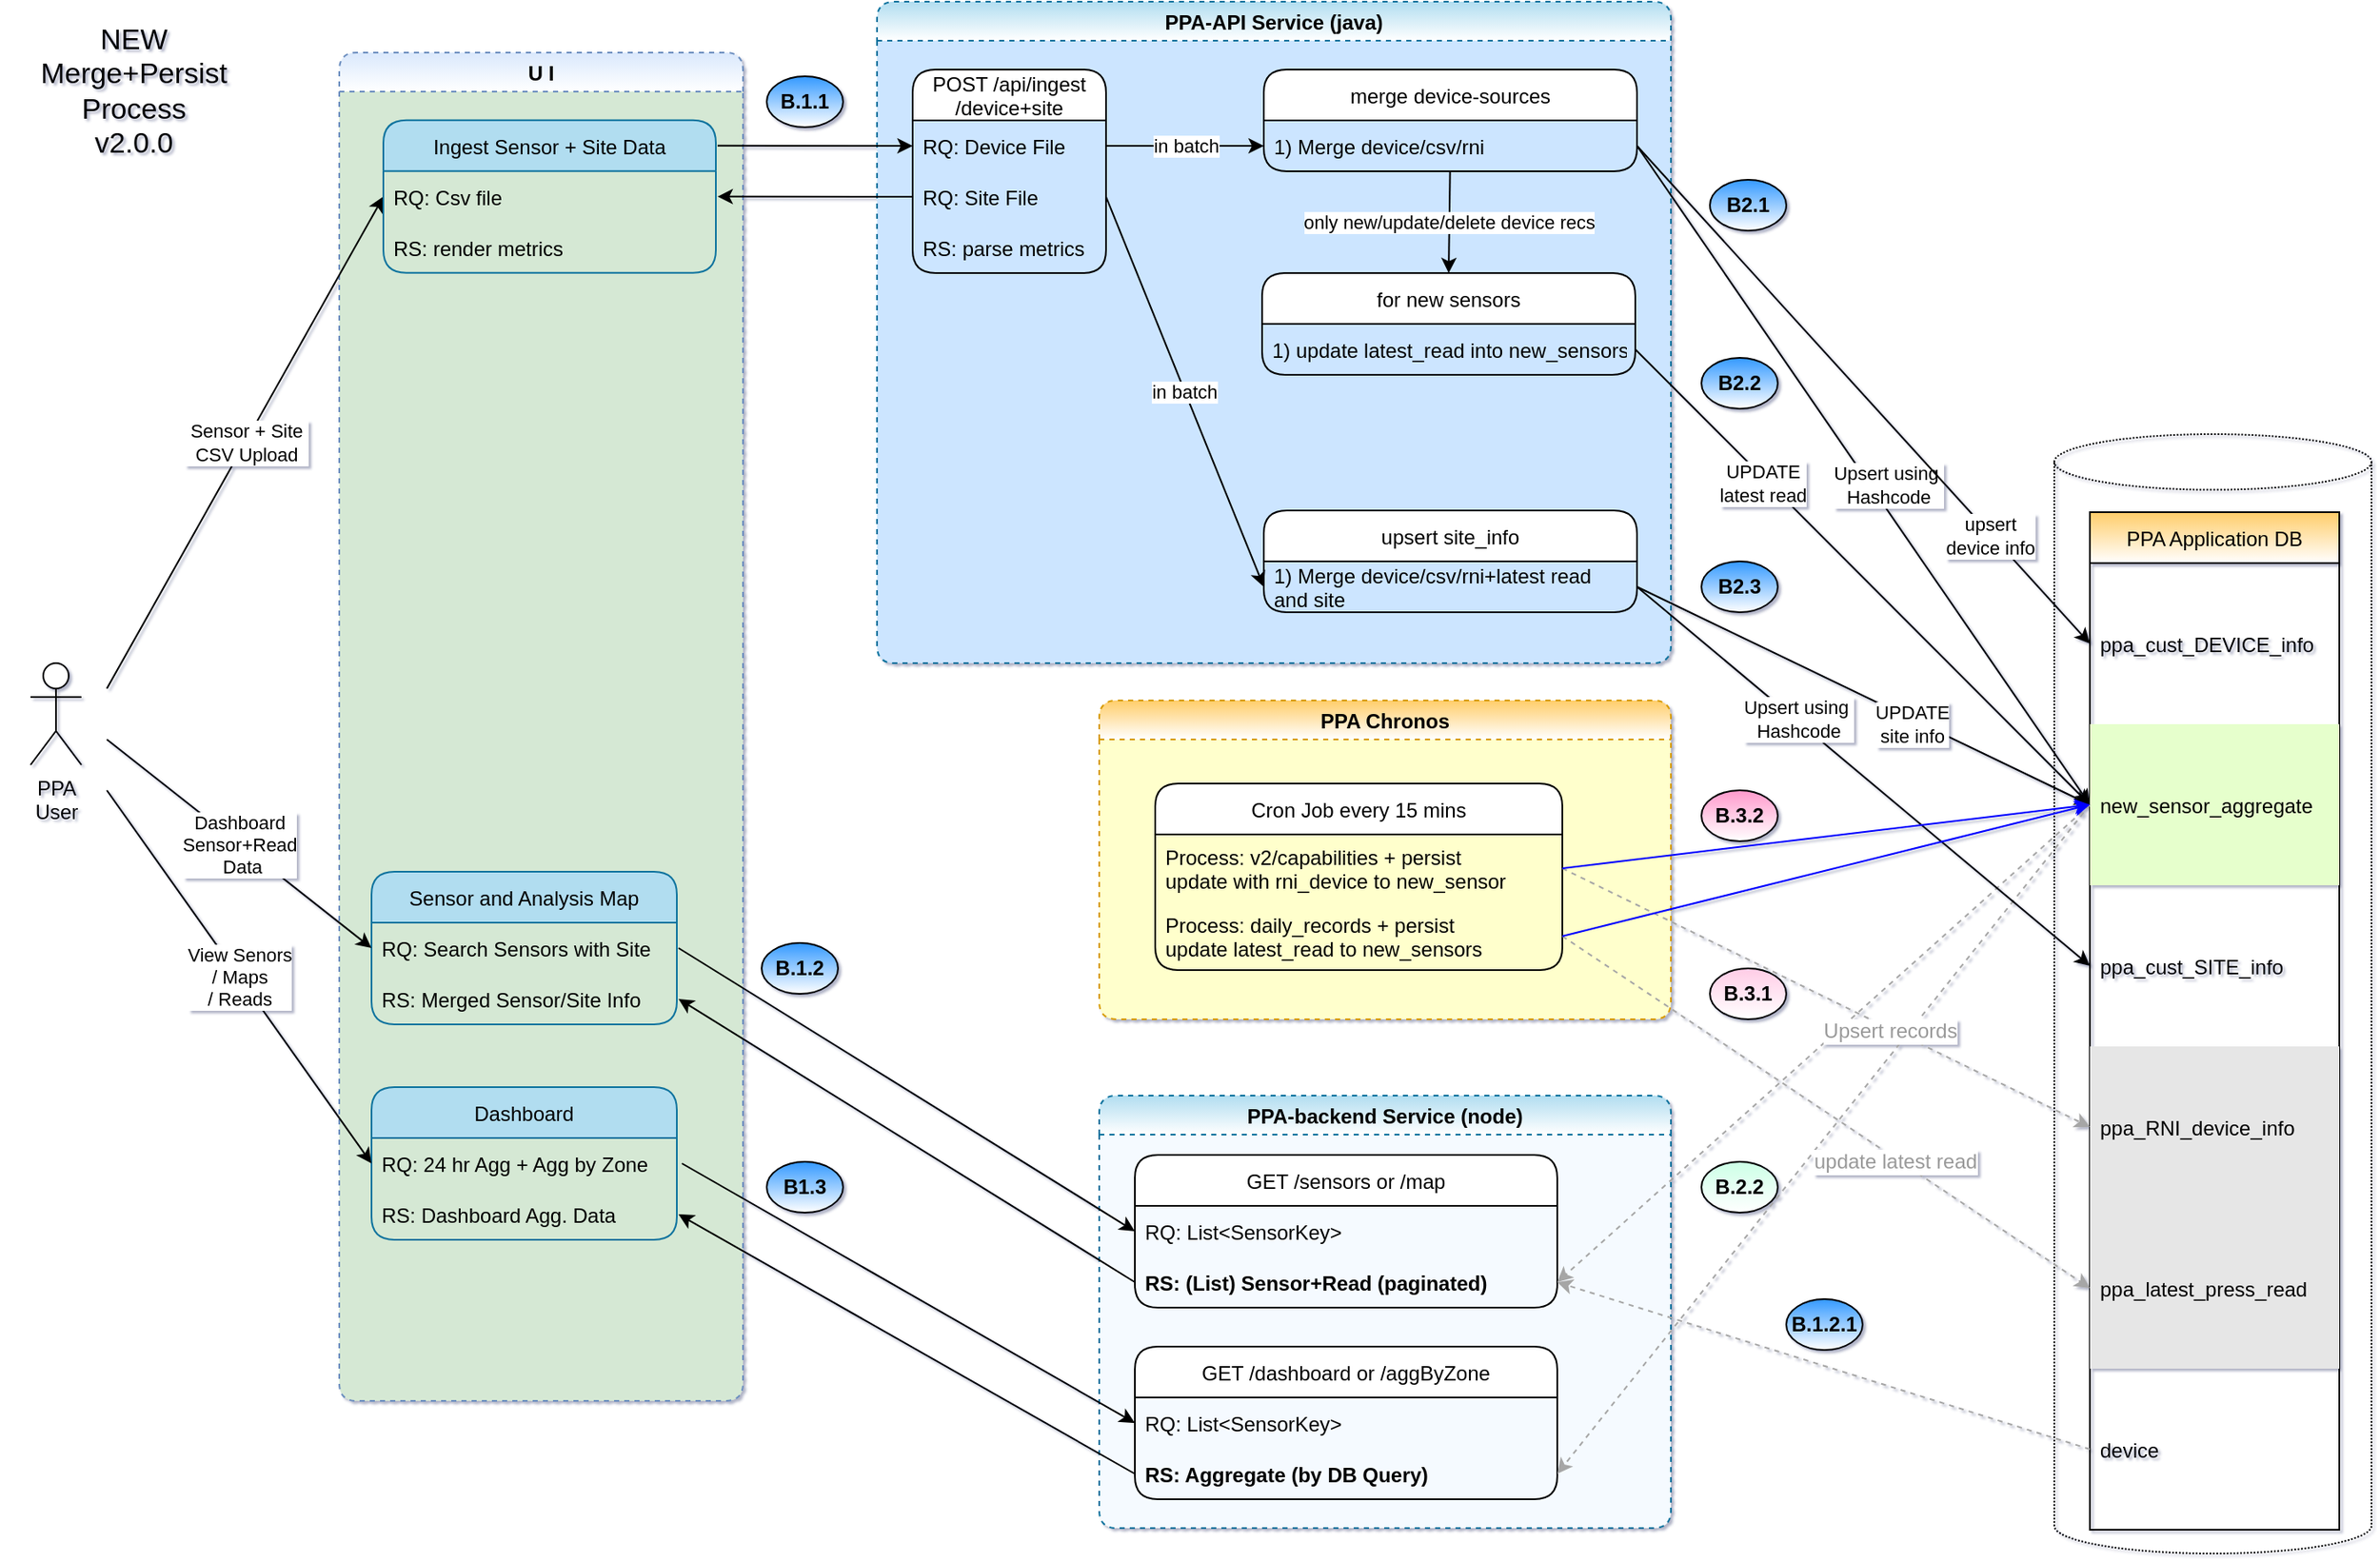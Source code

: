 <mxfile version="17.1.3" type="github">
  <diagram id="UW2Let9FedXbePVIwO7e" name="Page-1">
    <mxGraphModel dx="1590" dy="1248" grid="1" gridSize="15" guides="1" tooltips="1" connect="1" arrows="1" fold="1" page="1" pageScale="1" pageWidth="850" pageHeight="1100" math="0" shadow="1">
      <root>
        <mxCell id="0" />
        <mxCell id="1" parent="0" />
        <mxCell id="ZzOdG_4jZLLu2tyRgjDv-50" value="" style="shape=cylinder3;whiteSpace=wrap;html=1;boundedLbl=1;backgroundOutline=1;size=16.4;strokeColor=default;fillColor=none;gradientColor=#ffffff;dashed=1;dashPattern=1 1;" parent="1" vertex="1">
          <mxGeometry x="1223" y="270" width="187" height="660" as="geometry" />
        </mxCell>
        <mxCell id="ZzOdG_4jZLLu2tyRgjDv-51" value="PPA-backend Service (node)" style="swimlane;rounded=1;dashed=1;fillColor=#b1ddf0;strokeColor=#10739e;swimlaneFillColor=#F5FAFF;gradientColor=#ffffff;" parent="1" vertex="1">
          <mxGeometry x="660" y="660" width="337" height="255" as="geometry" />
        </mxCell>
        <mxCell id="ZzOdG_4jZLLu2tyRgjDv-52" value="GET /sensors or /map" style="swimlane;fontStyle=0;childLayout=stackLayout;horizontal=1;startSize=30;horizontalStack=0;resizeParent=1;resizeParentMax=0;resizeLast=0;collapsible=1;marginBottom=0;rounded=1;" parent="ZzOdG_4jZLLu2tyRgjDv-51" vertex="1">
          <mxGeometry x="21" y="35" width="249" height="90" as="geometry" />
        </mxCell>
        <mxCell id="ZzOdG_4jZLLu2tyRgjDv-53" value="RQ: List&lt;SensorKey&gt;" style="text;strokeColor=none;fillColor=none;align=left;verticalAlign=middle;spacingLeft=4;spacingRight=4;overflow=hidden;points=[[0,0.5],[1,0.5]];portConstraint=eastwest;rotatable=0;rounded=1;" parent="ZzOdG_4jZLLu2tyRgjDv-52" vertex="1">
          <mxGeometry y="30" width="249" height="30" as="geometry" />
        </mxCell>
        <mxCell id="ZzOdG_4jZLLu2tyRgjDv-54" value="RS: (List) Sensor+Read (paginated) " style="text;strokeColor=none;fillColor=none;align=left;verticalAlign=middle;spacingLeft=4;spacingRight=4;overflow=hidden;points=[[0,0.5],[1,0.5]];portConstraint=eastwest;rotatable=0;rounded=1;fontStyle=1" parent="ZzOdG_4jZLLu2tyRgjDv-52" vertex="1">
          <mxGeometry y="60" width="249" height="30" as="geometry" />
        </mxCell>
        <mxCell id="ZzOdG_4jZLLu2tyRgjDv-60" value="GET /dashboard or /aggByZone" style="swimlane;fontStyle=0;childLayout=stackLayout;horizontal=1;startSize=30;horizontalStack=0;resizeParent=1;resizeParentMax=0;resizeLast=0;collapsible=1;marginBottom=0;rounded=1;" parent="ZzOdG_4jZLLu2tyRgjDv-51" vertex="1">
          <mxGeometry x="21" y="148" width="249" height="90" as="geometry" />
        </mxCell>
        <mxCell id="ZzOdG_4jZLLu2tyRgjDv-61" value="RQ: List&lt;SensorKey&gt;" style="text;strokeColor=none;fillColor=none;align=left;verticalAlign=middle;spacingLeft=4;spacingRight=4;overflow=hidden;points=[[0,0.5],[1,0.5]];portConstraint=eastwest;rotatable=0;rounded=1;" parent="ZzOdG_4jZLLu2tyRgjDv-60" vertex="1">
          <mxGeometry y="30" width="249" height="30" as="geometry" />
        </mxCell>
        <mxCell id="ZzOdG_4jZLLu2tyRgjDv-62" value="RS: Aggregate (by DB Query)" style="text;strokeColor=none;fillColor=none;align=left;verticalAlign=middle;spacingLeft=4;spacingRight=4;overflow=hidden;points=[[0,0.5],[1,0.5]];portConstraint=eastwest;rotatable=0;rounded=1;fontStyle=1" parent="ZzOdG_4jZLLu2tyRgjDv-60" vertex="1">
          <mxGeometry y="60" width="249" height="30" as="geometry" />
        </mxCell>
        <mxCell id="ZzOdG_4jZLLu2tyRgjDv-65" value="PPA-API Service (java)" style="swimlane;rounded=1;dashed=1;fillColor=#b1ddf0;strokeColor=#10739e;swimlaneFillColor=#CCE5FF;gradientColor=#ffffff;" parent="1" vertex="1">
          <mxGeometry x="529" y="15" width="468" height="390" as="geometry" />
        </mxCell>
        <mxCell id="ZzOdG_4jZLLu2tyRgjDv-66" value="POST /api/ingest&#xa;/device+site" style="swimlane;fontStyle=0;childLayout=stackLayout;horizontal=1;startSize=30;horizontalStack=0;resizeParent=1;resizeParentMax=0;resizeLast=0;collapsible=1;marginBottom=0;rounded=1;" parent="ZzOdG_4jZLLu2tyRgjDv-65" vertex="1">
          <mxGeometry x="21" y="40" width="114" height="120" as="geometry" />
        </mxCell>
        <mxCell id="ZzOdG_4jZLLu2tyRgjDv-67" value="RQ: Device File" style="text;strokeColor=none;fillColor=none;align=left;verticalAlign=middle;spacingLeft=4;spacingRight=4;overflow=hidden;points=[[0,0.5],[1,0.5]];portConstraint=eastwest;rotatable=0;rounded=1;" parent="ZzOdG_4jZLLu2tyRgjDv-66" vertex="1">
          <mxGeometry y="30" width="114" height="30" as="geometry" />
        </mxCell>
        <mxCell id="ZzOdG_4jZLLu2tyRgjDv-68" value="RQ: Site File" style="text;strokeColor=none;fillColor=none;align=left;verticalAlign=middle;spacingLeft=4;spacingRight=4;overflow=hidden;points=[[0,0.5],[1,0.5]];portConstraint=eastwest;rotatable=0;rounded=1;" parent="ZzOdG_4jZLLu2tyRgjDv-66" vertex="1">
          <mxGeometry y="60" width="114" height="30" as="geometry" />
        </mxCell>
        <mxCell id="ZzOdG_4jZLLu2tyRgjDv-127" value="RS: parse metrics" style="text;strokeColor=none;fillColor=none;align=left;verticalAlign=middle;spacingLeft=4;spacingRight=4;overflow=hidden;points=[[0,0.5],[1,0.5]];portConstraint=eastwest;rotatable=0;rounded=1;" parent="ZzOdG_4jZLLu2tyRgjDv-66" vertex="1">
          <mxGeometry y="90" width="114" height="30" as="geometry" />
        </mxCell>
        <mxCell id="ZzOdG_4jZLLu2tyRgjDv-122" value="merge device-sources" style="swimlane;fontStyle=0;childLayout=stackLayout;horizontal=1;startSize=30;horizontalStack=0;resizeParent=1;resizeParentMax=0;resizeLast=0;collapsible=1;marginBottom=0;rounded=1;" parent="ZzOdG_4jZLLu2tyRgjDv-65" vertex="1">
          <mxGeometry x="228" y="40" width="220" height="60" as="geometry" />
        </mxCell>
        <mxCell id="ZzOdG_4jZLLu2tyRgjDv-123" value="1) Merge device/csv/rni" style="text;strokeColor=none;fillColor=none;align=left;verticalAlign=middle;spacingLeft=4;spacingRight=4;overflow=hidden;points=[[0,0.5],[1,0.5]];portConstraint=eastwest;rotatable=0;rounded=1;" parent="ZzOdG_4jZLLu2tyRgjDv-122" vertex="1">
          <mxGeometry y="30" width="220" height="30" as="geometry" />
        </mxCell>
        <mxCell id="ZzOdG_4jZLLu2tyRgjDv-126" value="in batch" style="endArrow=classic;html=1;rounded=0;entryX=0;entryY=0.5;entryDx=0;entryDy=0;exitX=1;exitY=0.5;exitDx=0;exitDy=0;" parent="ZzOdG_4jZLLu2tyRgjDv-65" source="ZzOdG_4jZLLu2tyRgjDv-67" target="ZzOdG_4jZLLu2tyRgjDv-123" edge="1">
          <mxGeometry width="50" height="50" relative="1" as="geometry">
            <mxPoint x="138" y="87.301" as="sourcePoint" />
            <mxPoint x="316" y="82.69" as="targetPoint" />
          </mxGeometry>
        </mxCell>
        <mxCell id="GmtC9z-hrs0Nm8OKajx7-3" value="for new sensors" style="swimlane;fontStyle=0;childLayout=stackLayout;horizontal=1;startSize=30;horizontalStack=0;resizeParent=1;resizeParentMax=0;resizeLast=0;collapsible=1;marginBottom=0;rounded=1;" parent="ZzOdG_4jZLLu2tyRgjDv-65" vertex="1">
          <mxGeometry x="227" y="160" width="220" height="60" as="geometry" />
        </mxCell>
        <mxCell id="GmtC9z-hrs0Nm8OKajx7-4" value="1) update latest_read into new_sensors" style="text;strokeColor=none;fillColor=none;align=left;verticalAlign=middle;spacingLeft=4;spacingRight=4;overflow=hidden;points=[[0,0.5],[1,0.5]];portConstraint=eastwest;rotatable=0;rounded=1;" parent="GmtC9z-hrs0Nm8OKajx7-3" vertex="1">
          <mxGeometry y="30" width="220" height="30" as="geometry" />
        </mxCell>
        <mxCell id="GmtC9z-hrs0Nm8OKajx7-9" value="upsert site_info" style="swimlane;fontStyle=0;childLayout=stackLayout;horizontal=1;startSize=30;horizontalStack=0;resizeParent=1;resizeParentMax=0;resizeLast=0;collapsible=1;marginBottom=0;rounded=1;" parent="ZzOdG_4jZLLu2tyRgjDv-65" vertex="1">
          <mxGeometry x="228" y="300" width="220" height="60" as="geometry" />
        </mxCell>
        <mxCell id="GmtC9z-hrs0Nm8OKajx7-10" value="1) Merge device/csv/rni+latest read&#xa;and site " style="text;strokeColor=none;fillColor=none;align=left;verticalAlign=middle;spacingLeft=4;spacingRight=4;overflow=hidden;points=[[0,0.5],[1,0.5]];portConstraint=eastwest;rotatable=0;rounded=1;" parent="GmtC9z-hrs0Nm8OKajx7-9" vertex="1">
          <mxGeometry y="30" width="220" height="30" as="geometry" />
        </mxCell>
        <mxCell id="GmtC9z-hrs0Nm8OKajx7-25" value="only new/update/delete device recs" style="endArrow=classic;html=1;rounded=0;entryX=0.5;entryY=0;entryDx=0;entryDy=0;" parent="ZzOdG_4jZLLu2tyRgjDv-65" source="ZzOdG_4jZLLu2tyRgjDv-123" target="GmtC9z-hrs0Nm8OKajx7-3" edge="1">
          <mxGeometry width="50" height="50" relative="1" as="geometry">
            <mxPoint x="198" y="90" as="sourcePoint" />
            <mxPoint x="157" y="520" as="targetPoint" />
          </mxGeometry>
        </mxCell>
        <mxCell id="GmtC9z-hrs0Nm8OKajx7-11" value="in batch" style="endArrow=classic;html=1;rounded=0;entryX=0;entryY=0.5;entryDx=0;entryDy=0;exitX=1;exitY=0.5;exitDx=0;exitDy=0;" parent="ZzOdG_4jZLLu2tyRgjDv-65" source="ZzOdG_4jZLLu2tyRgjDv-68" target="GmtC9z-hrs0Nm8OKajx7-10" edge="1">
          <mxGeometry width="50" height="50" relative="1" as="geometry">
            <mxPoint x="138" y="105" as="sourcePoint" />
            <mxPoint x="-206" y="162.69" as="targetPoint" />
          </mxGeometry>
        </mxCell>
        <mxCell id="ZzOdG_4jZLLu2tyRgjDv-69" value="U I" style="swimlane;rounded=1;dashed=1;fillColor=#dae8fc;strokeColor=#6c8ebf;gradientColor=#ffffff;swimlaneFillColor=#D5E8D4;" parent="1" vertex="1">
          <mxGeometry x="212" y="45" width="238" height="795" as="geometry" />
        </mxCell>
        <mxCell id="ZzOdG_4jZLLu2tyRgjDv-70" value="&amp;nbsp;Sensor + Site&amp;nbsp;&lt;br&gt;CSV Upload" style="endArrow=classic;html=1;rounded=0;entryX=0;entryY=0.5;entryDx=0;entryDy=0;" parent="ZzOdG_4jZLLu2tyRgjDv-69" target="ZzOdG_4jZLLu2tyRgjDv-72" edge="1">
          <mxGeometry width="50" height="50" relative="1" as="geometry">
            <mxPoint x="-137" y="375" as="sourcePoint" />
            <mxPoint x="29" y="70" as="targetPoint" />
          </mxGeometry>
        </mxCell>
        <mxCell id="ZzOdG_4jZLLu2tyRgjDv-71" value="Ingest Sensor + Site Data" style="swimlane;fontStyle=0;childLayout=stackLayout;horizontal=1;startSize=30;horizontalStack=0;resizeParent=1;resizeParentMax=0;resizeLast=0;collapsible=1;marginBottom=0;rounded=1;labelBackgroundColor=none;fillColor=#b1ddf0;strokeColor=#10739e;" parent="ZzOdG_4jZLLu2tyRgjDv-69" vertex="1">
          <mxGeometry x="26" y="39.91" width="196" height="90" as="geometry" />
        </mxCell>
        <mxCell id="ZzOdG_4jZLLu2tyRgjDv-72" value="RQ: Csv file" style="text;strokeColor=none;fillColor=none;align=left;verticalAlign=middle;spacingLeft=4;spacingRight=4;overflow=hidden;points=[[0,0.5],[1,0.5]];portConstraint=eastwest;rotatable=0;rounded=1;" parent="ZzOdG_4jZLLu2tyRgjDv-71" vertex="1">
          <mxGeometry y="30" width="196" height="30" as="geometry" />
        </mxCell>
        <mxCell id="ZzOdG_4jZLLu2tyRgjDv-73" value="RS: render metrics" style="text;strokeColor=none;fillColor=none;align=left;verticalAlign=middle;spacingLeft=4;spacingRight=4;overflow=hidden;points=[[0,0.5],[1,0.5]];portConstraint=eastwest;rotatable=0;rounded=1;" parent="ZzOdG_4jZLLu2tyRgjDv-71" vertex="1">
          <mxGeometry y="60" width="196" height="30" as="geometry" />
        </mxCell>
        <mxCell id="ZzOdG_4jZLLu2tyRgjDv-74" value="Sensor and Analysis Map" style="swimlane;fontStyle=0;childLayout=stackLayout;horizontal=1;startSize=30;horizontalStack=0;resizeParent=1;resizeParentMax=0;resizeLast=0;collapsible=1;marginBottom=0;rounded=1;labelBackgroundColor=none;fillColor=#b1ddf0;strokeColor=#10739e;" parent="ZzOdG_4jZLLu2tyRgjDv-69" vertex="1">
          <mxGeometry x="19" y="483" width="180" height="90" as="geometry" />
        </mxCell>
        <mxCell id="ZzOdG_4jZLLu2tyRgjDv-75" value="RQ: Search Sensors with Site" style="text;strokeColor=none;fillColor=none;align=left;verticalAlign=middle;spacingLeft=4;spacingRight=4;overflow=hidden;points=[[0,0.5],[1,0.5]];portConstraint=eastwest;rotatable=0;rounded=1;" parent="ZzOdG_4jZLLu2tyRgjDv-74" vertex="1">
          <mxGeometry y="30" width="180" height="30" as="geometry" />
        </mxCell>
        <mxCell id="ZzOdG_4jZLLu2tyRgjDv-76" value="RS: Merged Sensor/Site Info " style="text;strokeColor=none;fillColor=none;align=left;verticalAlign=middle;spacingLeft=4;spacingRight=4;overflow=hidden;points=[[0,0.5],[1,0.5]];portConstraint=eastwest;rotatable=0;rounded=1;" parent="ZzOdG_4jZLLu2tyRgjDv-74" vertex="1">
          <mxGeometry y="60" width="180" height="30" as="geometry" />
        </mxCell>
        <mxCell id="ZzOdG_4jZLLu2tyRgjDv-77" value="Dashboard" style="swimlane;fontStyle=0;childLayout=stackLayout;horizontal=1;startSize=30;horizontalStack=0;resizeParent=1;resizeParentMax=0;resizeLast=0;collapsible=1;marginBottom=0;rounded=1;labelBackgroundColor=none;fillColor=#b1ddf0;strokeColor=#10739e;" parent="ZzOdG_4jZLLu2tyRgjDv-69" vertex="1">
          <mxGeometry x="19" y="610" width="180" height="90" as="geometry" />
        </mxCell>
        <mxCell id="ZzOdG_4jZLLu2tyRgjDv-78" value="RQ: 24 hr Agg + Agg by Zone" style="text;strokeColor=none;fillColor=none;align=left;verticalAlign=middle;spacingLeft=4;spacingRight=4;overflow=hidden;points=[[0,0.5],[1,0.5]];portConstraint=eastwest;rotatable=0;rounded=1;" parent="ZzOdG_4jZLLu2tyRgjDv-77" vertex="1">
          <mxGeometry y="30" width="180" height="30" as="geometry" />
        </mxCell>
        <mxCell id="ZzOdG_4jZLLu2tyRgjDv-79" value="RS: Dashboard Agg. Data" style="text;strokeColor=none;fillColor=none;align=left;verticalAlign=middle;spacingLeft=4;spacingRight=4;overflow=hidden;points=[[0,0.5],[1,0.5]];portConstraint=eastwest;rotatable=0;rounded=1;" parent="ZzOdG_4jZLLu2tyRgjDv-77" vertex="1">
          <mxGeometry y="60" width="180" height="30" as="geometry" />
        </mxCell>
        <mxCell id="ZzOdG_4jZLLu2tyRgjDv-80" value="PPA &lt;br&gt;User" style="shape=umlActor;verticalLabelPosition=bottom;verticalAlign=top;html=1;outlineConnect=0;rounded=1;" parent="1" vertex="1">
          <mxGeometry x="30" y="405" width="30" height="60" as="geometry" />
        </mxCell>
        <mxCell id="ZzOdG_4jZLLu2tyRgjDv-81" value="" style="endArrow=classic;html=1;rounded=0;entryX=0;entryY=0.5;entryDx=0;entryDy=0;exitX=1;exitY=0.5;exitDx=0;exitDy=0;" parent="1" target="ZzOdG_4jZLLu2tyRgjDv-67" edge="1">
          <mxGeometry width="50" height="50" relative="1" as="geometry">
            <mxPoint x="435" y="99.91" as="sourcePoint" />
            <mxPoint x="771" y="161.91" as="targetPoint" />
          </mxGeometry>
        </mxCell>
        <mxCell id="ZzOdG_4jZLLu2tyRgjDv-82" value="" style="endArrow=classic;html=1;rounded=0;entryX=1;entryY=0.5;entryDx=0;entryDy=0;exitX=0;exitY=0.5;exitDx=0;exitDy=0;" parent="1" source="ZzOdG_4jZLLu2tyRgjDv-68" edge="1">
          <mxGeometry width="50" height="50" relative="1" as="geometry">
            <mxPoint x="721" y="211.91" as="sourcePoint" />
            <mxPoint x="435" y="129.91" as="targetPoint" />
          </mxGeometry>
        </mxCell>
        <mxCell id="ZzOdG_4jZLLu2tyRgjDv-84" value="View Senors&lt;br&gt;/ Maps&lt;br&gt;/ Reads" style="endArrow=classic;html=1;rounded=0;entryX=0;entryY=0.5;entryDx=0;entryDy=0;" parent="1" target="ZzOdG_4jZLLu2tyRgjDv-78" edge="1">
          <mxGeometry width="50" height="50" relative="1" as="geometry">
            <mxPoint x="75" y="480" as="sourcePoint" />
            <mxPoint x="225" y="420" as="targetPoint" />
          </mxGeometry>
        </mxCell>
        <mxCell id="ZzOdG_4jZLLu2tyRgjDv-85" value="&lt;b&gt;B.1.1&lt;/b&gt;" style="ellipse;whiteSpace=wrap;html=1;gradientColor=#ffffff;fillColor=#3399FF;" parent="1" vertex="1">
          <mxGeometry x="464" y="59" width="45" height="30" as="geometry" />
        </mxCell>
        <mxCell id="ZzOdG_4jZLLu2tyRgjDv-86" value="&lt;b&gt;B.1.2&lt;/b&gt;" style="ellipse;whiteSpace=wrap;html=1;gradientColor=#ffffff;fillColor=#3399FF;" parent="1" vertex="1">
          <mxGeometry x="461" y="570" width="45" height="30" as="geometry" />
        </mxCell>
        <mxCell id="ZzOdG_4jZLLu2tyRgjDv-87" value="" style="endArrow=classic;html=1;rounded=0;entryX=0;entryY=0.5;entryDx=0;entryDy=0;exitX=1;exitY=0.5;exitDx=0;exitDy=0;" parent="1" target="ZzOdG_4jZLLu2tyRgjDv-53" edge="1">
          <mxGeometry width="50" height="50" relative="1" as="geometry">
            <mxPoint x="412" y="573" as="sourcePoint" />
            <mxPoint x="520" y="738" as="targetPoint" />
          </mxGeometry>
        </mxCell>
        <mxCell id="ZzOdG_4jZLLu2tyRgjDv-88" value="" style="endArrow=classic;html=1;rounded=0;entryX=1;entryY=0.5;entryDx=0;entryDy=0;exitX=0;exitY=0.5;exitDx=0;exitDy=0;" parent="1" source="ZzOdG_4jZLLu2tyRgjDv-54" edge="1">
          <mxGeometry width="50" height="50" relative="1" as="geometry">
            <mxPoint x="543.5" y="783" as="sourcePoint" />
            <mxPoint x="412" y="603" as="targetPoint" />
          </mxGeometry>
        </mxCell>
        <mxCell id="ZzOdG_4jZLLu2tyRgjDv-89" value="PPA Chronos" style="swimlane;rounded=1;dashed=1;fillColor=#FFCD69;strokeColor=#d79b00;swimlaneFillColor=#FFFFCC;gradientColor=#ffffff;" parent="1" vertex="1">
          <mxGeometry x="660" y="427" width="337" height="188" as="geometry" />
        </mxCell>
        <mxCell id="ZzOdG_4jZLLu2tyRgjDv-90" value="Cron Job every 15 mins" style="swimlane;fontStyle=0;childLayout=stackLayout;horizontal=1;startSize=30;horizontalStack=0;resizeParent=1;resizeParentMax=0;resizeLast=0;collapsible=1;marginBottom=0;rounded=1;" parent="ZzOdG_4jZLLu2tyRgjDv-89" vertex="1">
          <mxGeometry x="33" y="49" width="240" height="110" as="geometry" />
        </mxCell>
        <mxCell id="ZzOdG_4jZLLu2tyRgjDv-91" value="Process: v2/capabilities + persist&#xa;update with rni_device to new_sensor" style="text;strokeColor=none;fillColor=none;align=left;verticalAlign=middle;spacingLeft=4;spacingRight=4;overflow=hidden;points=[[0,0.5],[1,0.5]];portConstraint=eastwest;rotatable=0;rounded=1;" parent="ZzOdG_4jZLLu2tyRgjDv-90" vertex="1">
          <mxGeometry y="30" width="240" height="40" as="geometry" />
        </mxCell>
        <mxCell id="ZzOdG_4jZLLu2tyRgjDv-92" value="Process: daily_records + persist&#xa;update latest_read to new_sensors" style="text;strokeColor=none;fillColor=none;align=left;verticalAlign=middle;spacingLeft=4;spacingRight=4;overflow=hidden;points=[[0,0.5],[1,0.5]];portConstraint=eastwest;rotatable=0;rounded=1;" parent="ZzOdG_4jZLLu2tyRgjDv-90" vertex="1">
          <mxGeometry y="70" width="240" height="40" as="geometry" />
        </mxCell>
        <mxCell id="ZzOdG_4jZLLu2tyRgjDv-93" value="PPA Application DB" style="swimlane;fontStyle=0;childLayout=stackLayout;horizontal=1;startSize=30;horizontalStack=0;resizeParent=1;resizeParentMax=0;resizeLast=0;collapsible=1;marginBottom=0;fillColor=#FFCD69;gradientColor=#ffffff;" parent="1" vertex="1">
          <mxGeometry x="1244" y="316" width="147" height="600" as="geometry" />
        </mxCell>
        <mxCell id="ZzOdG_4jZLLu2tyRgjDv-94" value="ppa_cust_DEVICE_info" style="text;strokeColor=none;fillColor=none;align=left;verticalAlign=middle;spacingLeft=4;spacingRight=4;overflow=hidden;points=[[0,0.5],[1,0.5]];portConstraint=eastwest;rotatable=0;spacingBottom=5;spacingTop=5;" parent="ZzOdG_4jZLLu2tyRgjDv-93" vertex="1">
          <mxGeometry y="30" width="147" height="95" as="geometry" />
        </mxCell>
        <mxCell id="ZzOdG_4jZLLu2tyRgjDv-120" value="new_sensor_aggregate" style="text;strokeColor=none;fillColor=#E6FFCC;align=left;verticalAlign=middle;spacingLeft=4;spacingRight=4;overflow=hidden;points=[[0,0.5],[1,0.5]];portConstraint=eastwest;rotatable=0;spacingBottom=5;spacingTop=5;" parent="ZzOdG_4jZLLu2tyRgjDv-93" vertex="1">
          <mxGeometry y="125" width="147" height="95" as="geometry" />
        </mxCell>
        <mxCell id="ZzOdG_4jZLLu2tyRgjDv-95" value="ppa_cust_SITE_info" style="text;strokeColor=none;fillColor=none;align=left;verticalAlign=middle;spacingLeft=4;spacingRight=4;overflow=hidden;points=[[0,0.5],[1,0.5]];portConstraint=eastwest;rotatable=0;spacingBottom=5;spacingTop=5;" parent="ZzOdG_4jZLLu2tyRgjDv-93" vertex="1">
          <mxGeometry y="220" width="147" height="95" as="geometry" />
        </mxCell>
        <mxCell id="ZzOdG_4jZLLu2tyRgjDv-96" value="ppa_RNI_device_info" style="text;strokeColor=none;fillColor=#E6E6E6;align=left;verticalAlign=middle;spacingLeft=4;spacingRight=4;overflow=hidden;points=[[0,0.5],[1,0.5]];portConstraint=eastwest;rotatable=0;spacingBottom=5;spacingTop=5;" parent="ZzOdG_4jZLLu2tyRgjDv-93" vertex="1">
          <mxGeometry y="315" width="147" height="95" as="geometry" />
        </mxCell>
        <mxCell id="ZzOdG_4jZLLu2tyRgjDv-97" value="ppa_latest_press_read" style="text;strokeColor=none;fillColor=#E6E6E6;align=left;verticalAlign=middle;spacingLeft=4;spacingRight=4;overflow=hidden;points=[[0,0.5],[1,0.5]];portConstraint=eastwest;rotatable=0;spacingBottom=5;spacingTop=5;" parent="ZzOdG_4jZLLu2tyRgjDv-93" vertex="1">
          <mxGeometry y="410" width="147" height="95" as="geometry" />
        </mxCell>
        <mxCell id="ZzOdG_4jZLLu2tyRgjDv-98" value="device" style="text;strokeColor=none;fillColor=none;align=left;verticalAlign=middle;spacingLeft=4;spacingRight=4;overflow=hidden;points=[[0,0.5],[1,0.5]];portConstraint=eastwest;rotatable=0;spacingBottom=5;spacingTop=5;" parent="ZzOdG_4jZLLu2tyRgjDv-93" vertex="1">
          <mxGeometry y="505" width="147" height="95" as="geometry" />
        </mxCell>
        <mxCell id="ZzOdG_4jZLLu2tyRgjDv-107" value="&lt;b&gt;B2.1&lt;br&gt;&lt;/b&gt;" style="ellipse;whiteSpace=wrap;html=1;gradientColor=#ffffff;fillColor=#3399FF;" parent="1" vertex="1">
          <mxGeometry x="1020" y="120" width="45" height="30" as="geometry" />
        </mxCell>
        <mxCell id="ZzOdG_4jZLLu2tyRgjDv-109" value="&lt;b&gt;B.3.1&lt;br&gt;&lt;/b&gt;" style="ellipse;whiteSpace=wrap;html=1;gradientColor=#ffffff;fillColor=#FFCCE6;" parent="1" vertex="1">
          <mxGeometry x="1020" y="585" width="45" height="30" as="geometry" />
        </mxCell>
        <mxCell id="ZzOdG_4jZLLu2tyRgjDv-110" value="NEW &lt;br&gt;Merge+Persist&lt;br&gt;Process &lt;br style=&quot;font-size: 17px&quot;&gt;v2.0.0" style="text;html=1;strokeColor=none;fillColor=none;align=center;verticalAlign=middle;whiteSpace=wrap;rounded=0;dashed=1;dashPattern=1 1;fontSize=17;shadow=1;sketch=0;" parent="1" vertex="1">
          <mxGeometry x="16" y="45" width="150" height="45" as="geometry" />
        </mxCell>
        <mxCell id="ZzOdG_4jZLLu2tyRgjDv-111" value="Dashboard &lt;br&gt;Sensor+Read&lt;br&gt;&amp;nbsp;Data" style="endArrow=classic;html=1;rounded=0;entryX=0;entryY=0.5;entryDx=0;entryDy=0;" parent="1" target="ZzOdG_4jZLLu2tyRgjDv-75" edge="1">
          <mxGeometry width="50" height="50" relative="1" as="geometry">
            <mxPoint x="75" y="450" as="sourcePoint" />
            <mxPoint x="240" y="380" as="targetPoint" />
          </mxGeometry>
        </mxCell>
        <mxCell id="ZzOdG_4jZLLu2tyRgjDv-112" value="" style="endArrow=classic;html=1;rounded=0;entryX=0;entryY=0.5;entryDx=0;entryDy=0;exitX=1;exitY=0.5;exitDx=0;exitDy=0;" parent="1" target="ZzOdG_4jZLLu2tyRgjDv-61" edge="1">
          <mxGeometry width="50" height="50" relative="1" as="geometry">
            <mxPoint x="414" y="700" as="sourcePoint" />
            <mxPoint x="540" y="714" as="targetPoint" />
          </mxGeometry>
        </mxCell>
        <mxCell id="ZzOdG_4jZLLu2tyRgjDv-113" value="" style="endArrow=classic;html=1;rounded=0;entryX=1;entryY=0.5;entryDx=0;entryDy=0;exitX=0;exitY=0.5;exitDx=0;exitDy=0;" parent="1" source="ZzOdG_4jZLLu2tyRgjDv-62" edge="1">
          <mxGeometry width="50" height="50" relative="1" as="geometry">
            <mxPoint x="544.5" y="744" as="sourcePoint" />
            <mxPoint x="412" y="730" as="targetPoint" />
          </mxGeometry>
        </mxCell>
        <mxCell id="ZzOdG_4jZLLu2tyRgjDv-118" value="" style="endArrow=classic;html=1;rounded=0;exitX=0;exitY=0.5;exitDx=0;exitDy=0;strokeColor=#A6A6A6;shadow=0;entryX=1;entryY=0.5;entryDx=0;entryDy=0;dashed=1;" parent="1" source="ZzOdG_4jZLLu2tyRgjDv-120" target="ZzOdG_4jZLLu2tyRgjDv-54" edge="1">
          <mxGeometry width="50" height="50" relative="1" as="geometry">
            <mxPoint x="1186" y="470" as="sourcePoint" />
            <mxPoint x="1057" y="500" as="targetPoint" />
          </mxGeometry>
        </mxCell>
        <mxCell id="ZzOdG_4jZLLu2tyRgjDv-121" value="" style="endArrow=classic;html=1;rounded=0;strokeColor=#A6A6A6;shadow=0;entryX=1;entryY=0.5;entryDx=0;entryDy=0;exitX=0;exitY=0.5;exitDx=0;exitDy=0;dashed=1;" parent="1" source="ZzOdG_4jZLLu2tyRgjDv-120" target="ZzOdG_4jZLLu2tyRgjDv-62" edge="1">
          <mxGeometry width="50" height="50" relative="1" as="geometry">
            <mxPoint x="1087" y="255" as="sourcePoint" />
            <mxPoint x="740.0" y="333" as="targetPoint" />
          </mxGeometry>
        </mxCell>
        <mxCell id="GmtC9z-hrs0Nm8OKajx7-1" value="Upsert&amp;nbsp;using&amp;nbsp;&lt;br&gt;Hashcode" style="endArrow=classic;html=1;rounded=0;entryX=0;entryY=0.5;entryDx=0;entryDy=0;exitX=1;exitY=0.5;exitDx=0;exitDy=0;" parent="1" source="ZzOdG_4jZLLu2tyRgjDv-123" target="ZzOdG_4jZLLu2tyRgjDv-120" edge="1">
          <mxGeometry x="0.055" y="9" width="50" height="50" relative="1" as="geometry">
            <mxPoint x="411" y="114.91" as="sourcePoint" />
            <mxPoint x="520" y="115" as="targetPoint" />
            <mxPoint as="offset" />
          </mxGeometry>
        </mxCell>
        <mxCell id="GmtC9z-hrs0Nm8OKajx7-8" value="UPDATE &lt;br&gt;latest read" style="endArrow=classic;html=1;rounded=0;entryX=0;entryY=0.5;entryDx=0;entryDy=0;exitX=1;exitY=0.5;exitDx=0;exitDy=0;" parent="1" source="GmtC9z-hrs0Nm8OKajx7-4" target="ZzOdG_4jZLLu2tyRgjDv-120" edge="1">
          <mxGeometry x="-0.427" y="-3" width="50" height="50" relative="1" as="geometry">
            <mxPoint x="1012" y="400" as="sourcePoint" />
            <mxPoint x="1230" y="424" as="targetPoint" />
            <mxPoint as="offset" />
          </mxGeometry>
        </mxCell>
        <mxCell id="GmtC9z-hrs0Nm8OKajx7-12" value="UPDATE &lt;br&gt;site info" style="endArrow=classic;html=1;rounded=0;exitX=1;exitY=0.5;exitDx=0;exitDy=0;entryX=0;entryY=0.5;entryDx=0;entryDy=0;" parent="1" source="GmtC9z-hrs0Nm8OKajx7-10" target="ZzOdG_4jZLLu2tyRgjDv-120" edge="1">
          <mxGeometry x="0.221" y="-3" width="50" height="50" relative="1" as="geometry">
            <mxPoint x="411" y="299.91" as="sourcePoint" />
            <mxPoint x="1312" y="90" as="targetPoint" />
            <mxPoint as="offset" />
          </mxGeometry>
        </mxCell>
        <mxCell id="GmtC9z-hrs0Nm8OKajx7-13" value="Upsert&amp;nbsp;using&amp;nbsp;&lt;br&gt;Hashcode" style="endArrow=classic;html=1;rounded=0;entryX=0;entryY=0.5;entryDx=0;entryDy=0;exitX=1;exitY=0.5;exitDx=0;exitDy=0;" parent="1" source="GmtC9z-hrs0Nm8OKajx7-10" target="ZzOdG_4jZLLu2tyRgjDv-95" edge="1">
          <mxGeometry x="-0.293" y="1" width="50" height="50" relative="1" as="geometry">
            <mxPoint x="937" y="285" as="sourcePoint" />
            <mxPoint x="1162" y="120" as="targetPoint" />
            <mxPoint as="offset" />
          </mxGeometry>
        </mxCell>
        <mxCell id="GmtC9z-hrs0Nm8OKajx7-14" value="upsert &lt;br&gt;device info" style="endArrow=classic;html=1;rounded=0;exitX=1;exitY=0.5;exitDx=0;exitDy=0;entryX=0;entryY=0.5;entryDx=0;entryDy=0;" parent="1" source="ZzOdG_4jZLLu2tyRgjDv-123" target="ZzOdG_4jZLLu2tyRgjDv-94" edge="1">
          <mxGeometry x="0.563" y="-1" width="50" height="50" relative="1" as="geometry">
            <mxPoint x="952" y="300" as="sourcePoint" />
            <mxPoint x="1342" y="210" as="targetPoint" />
            <mxPoint as="offset" />
          </mxGeometry>
        </mxCell>
        <mxCell id="GmtC9z-hrs0Nm8OKajx7-15" value="&lt;b&gt;B2.2&lt;br&gt;&lt;/b&gt;" style="ellipse;whiteSpace=wrap;html=1;gradientColor=#ffffff;fillColor=#3399FF;" parent="1" vertex="1">
          <mxGeometry x="1015" y="225" width="45" height="30" as="geometry" />
        </mxCell>
        <mxCell id="GmtC9z-hrs0Nm8OKajx7-16" value="&lt;b&gt;B2.3&lt;br&gt;&lt;/b&gt;" style="ellipse;whiteSpace=wrap;html=1;gradientColor=#ffffff;fillColor=#3399FF;" parent="1" vertex="1">
          <mxGeometry x="1015" y="345" width="45" height="30" as="geometry" />
        </mxCell>
        <mxCell id="GmtC9z-hrs0Nm8OKajx7-17" value="" style="endArrow=classic;html=1;rounded=0;strokeColor=#A6A6A6;shadow=0;entryX=0;entryY=0.5;entryDx=0;entryDy=0;exitX=1;exitY=0.5;exitDx=0;exitDy=0;dashed=1;" parent="1" source="ZzOdG_4jZLLu2tyRgjDv-91" target="ZzOdG_4jZLLu2tyRgjDv-96" edge="1">
          <mxGeometry width="50" height="50" relative="1" as="geometry">
            <mxPoint x="1418" y="99" as="sourcePoint" />
            <mxPoint x="700" y="793" as="targetPoint" />
          </mxGeometry>
        </mxCell>
        <mxCell id="GmtC9z-hrs0Nm8OKajx7-22" value="Upsert records" style="edgeLabel;html=1;align=center;verticalAlign=middle;resizable=0;points=[];fontSize=12;fontColor=#999999;" parent="GmtC9z-hrs0Nm8OKajx7-17" vertex="1" connectable="0">
          <mxGeometry x="0.242" y="-1" relative="1" as="geometry">
            <mxPoint as="offset" />
          </mxGeometry>
        </mxCell>
        <mxCell id="GmtC9z-hrs0Nm8OKajx7-18" value="" style="endArrow=classic;html=1;rounded=0;strokeColor=#A6A6A6;shadow=0;entryX=0;entryY=0.5;entryDx=0;entryDy=0;exitX=1;exitY=0.5;exitDx=0;exitDy=0;dashed=1;" parent="1" source="ZzOdG_4jZLLu2tyRgjDv-92" target="ZzOdG_4jZLLu2tyRgjDv-97" edge="1">
          <mxGeometry width="50" height="50" relative="1" as="geometry">
            <mxPoint x="1207" y="670" as="sourcePoint" />
            <mxPoint x="1418" y="279" as="targetPoint" />
          </mxGeometry>
        </mxCell>
        <mxCell id="GmtC9z-hrs0Nm8OKajx7-23" value="update latest read" style="edgeLabel;html=1;align=center;verticalAlign=middle;resizable=0;points=[];fontSize=12;fontColor=#999999;" parent="GmtC9z-hrs0Nm8OKajx7-18" vertex="1" connectable="0">
          <mxGeometry x="0.259" y="-1" relative="1" as="geometry">
            <mxPoint y="1" as="offset" />
          </mxGeometry>
        </mxCell>
        <mxCell id="GmtC9z-hrs0Nm8OKajx7-20" value="" style="endArrow=classic;html=1;rounded=0;strokeColor=#0000FF;entryX=0;entryY=0.5;entryDx=0;entryDy=0;exitX=1;exitY=0.5;exitDx=0;exitDy=0;" parent="1" source="ZzOdG_4jZLLu2tyRgjDv-92" target="ZzOdG_4jZLLu2tyRgjDv-120" edge="1">
          <mxGeometry width="50" height="50" relative="1" as="geometry">
            <mxPoint x="1147" y="660" as="sourcePoint" />
            <mxPoint x="1402" y="90" as="targetPoint" />
          </mxGeometry>
        </mxCell>
        <mxCell id="GmtC9z-hrs0Nm8OKajx7-21" value="" style="endArrow=classic;html=1;rounded=0;strokeColor=#0000FF;exitX=1;exitY=0.5;exitDx=0;exitDy=0;entryX=0;entryY=0.5;entryDx=0;entryDy=0;" parent="1" source="ZzOdG_4jZLLu2tyRgjDv-91" target="ZzOdG_4jZLLu2tyRgjDv-120" edge="1">
          <mxGeometry width="50" height="50" relative="1" as="geometry">
            <mxPoint x="1162" y="675" as="sourcePoint" />
            <mxPoint x="1402" y="90" as="targetPoint" />
          </mxGeometry>
        </mxCell>
        <mxCell id="GmtC9z-hrs0Nm8OKajx7-26" value="&lt;b&gt;B1.3&lt;/b&gt;" style="ellipse;whiteSpace=wrap;html=1;gradientColor=#ffffff;fillColor=#3399FF;" parent="1" vertex="1">
          <mxGeometry x="464" y="699" width="45" height="30" as="geometry" />
        </mxCell>
        <mxCell id="GmtC9z-hrs0Nm8OKajx7-27" value="&lt;b&gt;B.3.2&lt;br&gt;&lt;/b&gt;" style="ellipse;whiteSpace=wrap;html=1;gradientColor=#ffffff;fillColor=#FF99CC;" parent="1" vertex="1">
          <mxGeometry x="1015" y="480" width="45" height="30" as="geometry" />
        </mxCell>
        <mxCell id="ZzOdG_4jZLLu2tyRgjDv-115" value="&lt;b&gt;B.2.2&lt;/b&gt;" style="ellipse;whiteSpace=wrap;html=1;gradientColor=#ffffff;fillColor=#CCFFE6;" parent="1" vertex="1">
          <mxGeometry x="1015" y="699" width="45" height="30" as="geometry" />
        </mxCell>
        <mxCell id="V6qS4mEH70nxAcZY2XD3-1" value="" style="endArrow=classic;html=1;rounded=0;exitX=0;exitY=0.5;exitDx=0;exitDy=0;strokeColor=#A6A6A6;shadow=0;entryX=1;entryY=0.5;entryDx=0;entryDy=0;dashed=1;" parent="1" source="ZzOdG_4jZLLu2tyRgjDv-98" target="ZzOdG_4jZLLu2tyRgjDv-54" edge="1">
          <mxGeometry width="50" height="50" relative="1" as="geometry">
            <mxPoint x="1259" y="503.5" as="sourcePoint" />
            <mxPoint x="945" y="785" as="targetPoint" />
          </mxGeometry>
        </mxCell>
        <mxCell id="V6qS4mEH70nxAcZY2XD3-2" value="&lt;b&gt;B.1.2.1&lt;/b&gt;" style="ellipse;whiteSpace=wrap;html=1;gradientColor=#ffffff;fillColor=#3399FF;" parent="1" vertex="1">
          <mxGeometry x="1065" y="780" width="45" height="30" as="geometry" />
        </mxCell>
      </root>
    </mxGraphModel>
  </diagram>
</mxfile>
